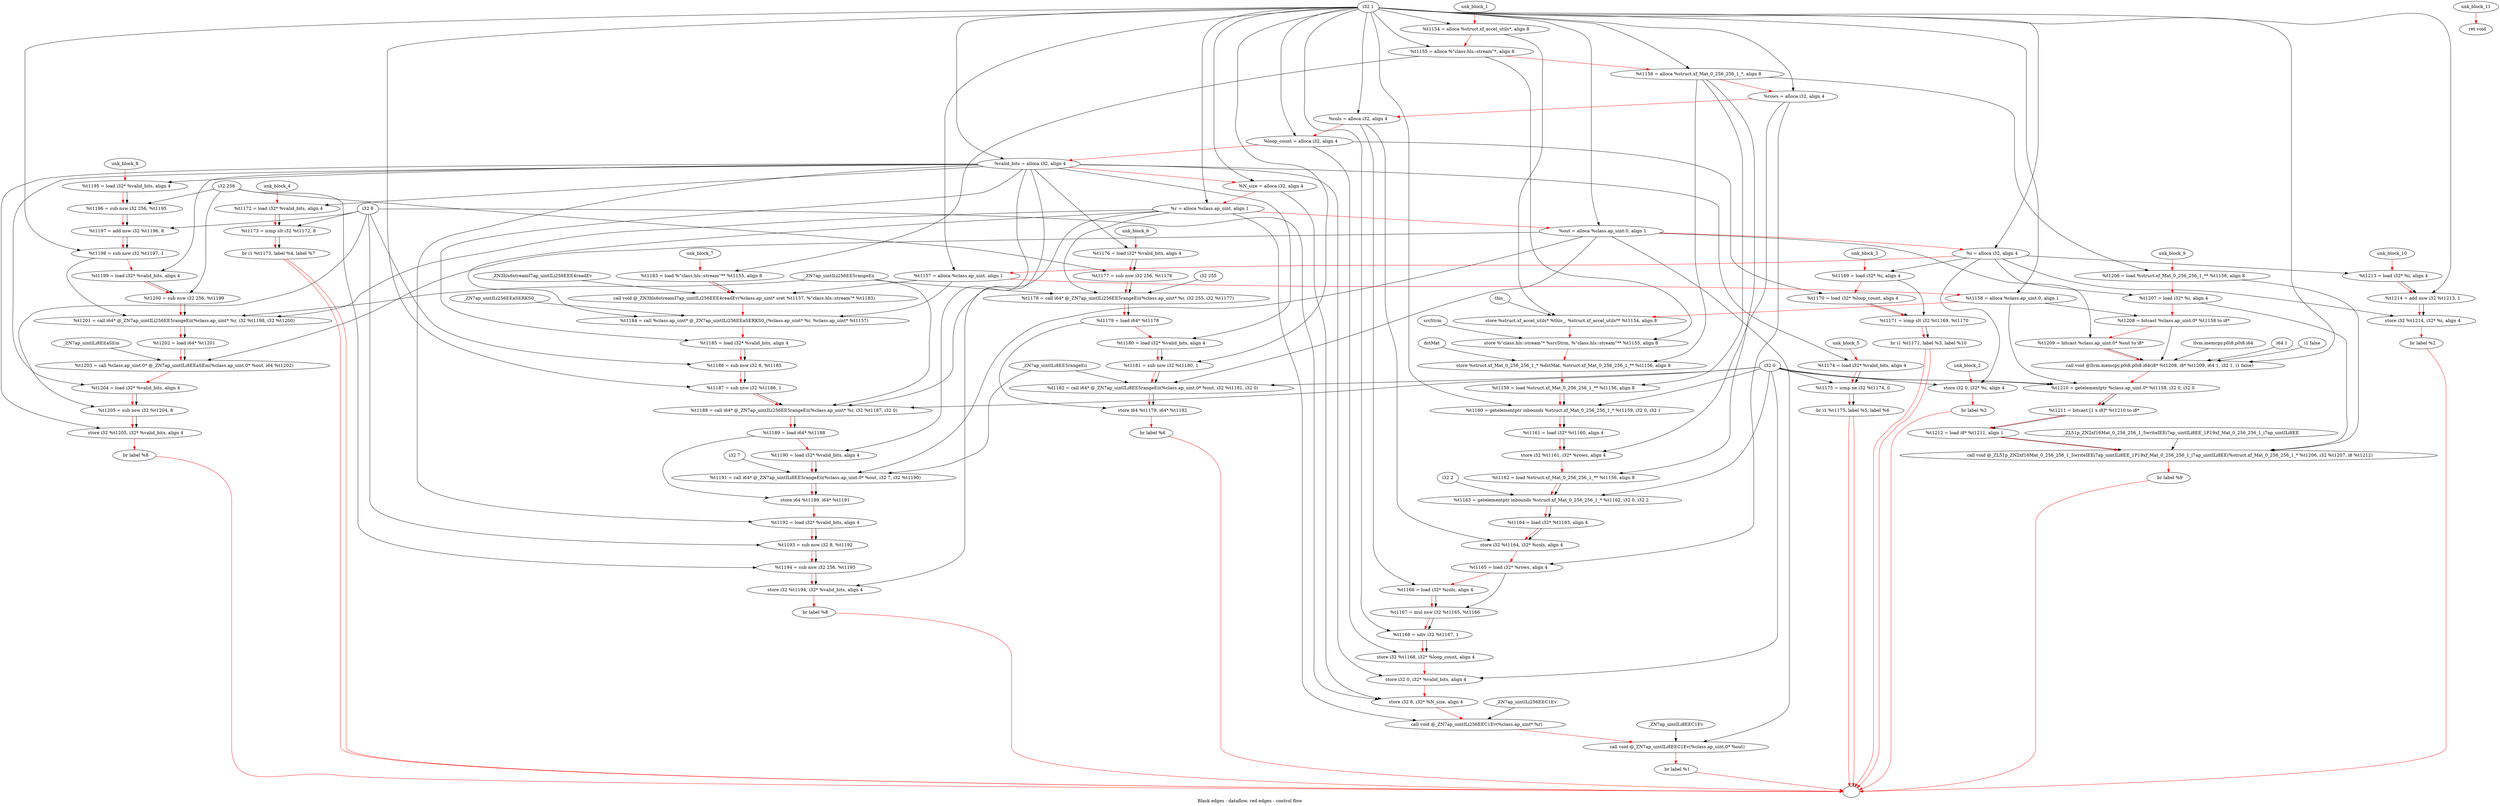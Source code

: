 digraph G {
compound=true
label="Black edges - dataflow, red edges - control flow"
"t1154" [label="  %t1154 = alloca %struct.xf_accel_utils*, align 8"]
"t1155" [label="  %t1155 = alloca %\"class.hls::stream\"*, align 8"]
"t1156" [label="  %t1156 = alloca %struct.xf_Mat_0_256_256_1_*, align 8"]
"rows" [label="  %rows = alloca i32, align 4"]
"cols" [label="  %cols = alloca i32, align 4"]
"loop_count" [label="  %loop_count = alloca i32, align 4"]
"valid_bits" [label="  %valid_bits = alloca i32, align 4"]
"N_size" [label="  %N_size = alloca i32, align 4"]
"r" [label="  %r = alloca %class.ap_uint, align 1"]
"out" [label="  %out = alloca %class.ap_uint.0, align 1"]
"i" [label="  %i = alloca i32, align 4"]
"t1157" [label="  %t1157 = alloca %class.ap_uint, align 1"]
"t1158" [label="  %t1158 = alloca %class.ap_uint.0, align 1"]
"_1" [label="  store %struct.xf_accel_utils* %this_, %struct.xf_accel_utils** %t1154, align 8"]
"_2" [label="  store %\"class.hls::stream\"* %srcStrm, %\"class.hls::stream\"** %t1155, align 8"]
"_3" [label="  store %struct.xf_Mat_0_256_256_1_* %dstMat, %struct.xf_Mat_0_256_256_1_** %t1156, align 8"]
"t1159" [label="  %t1159 = load %struct.xf_Mat_0_256_256_1_** %t1156, align 8"]
"t1160" [label="  %t1160 = getelementptr inbounds %struct.xf_Mat_0_256_256_1_* %t1159, i32 0, i32 1"]
"t1161" [label="  %t1161 = load i32* %t1160, align 4"]
"_4" [label="  store i32 %t1161, i32* %rows, align 4"]
"t1162" [label="  %t1162 = load %struct.xf_Mat_0_256_256_1_** %t1156, align 8"]
"t1163" [label="  %t1163 = getelementptr inbounds %struct.xf_Mat_0_256_256_1_* %t1162, i32 0, i32 2"]
"t1164" [label="  %t1164 = load i32* %t1163, align 4"]
"_5" [label="  store i32 %t1164, i32* %cols, align 4"]
"t1165" [label="  %t1165 = load i32* %rows, align 4"]
"t1166" [label="  %t1166 = load i32* %cols, align 4"]
"t1167" [label="  %t1167 = mul nsw i32 %t1165, %t1166"]
"t1168" [label="  %t1168 = sdiv i32 %t1167, 1"]
"_6" [label="  store i32 %t1168, i32* %loop_count, align 4"]
"_7" [label="  store i32 0, i32* %valid_bits, align 4"]
"_8" [label="  store i32 8, i32* %N_size, align 4"]
"_9" [label="  call void @_ZN7ap_uintILi256EEC1Ev(%class.ap_uint* %r)"]
"_10" [label="  call void @_ZN7ap_uintILi8EEC1Ev(%class.ap_uint.0* %out)"]
"_11" [label="  br label %1"]
"unk_block_1" -> "t1154"[color=red]
"i32 1" -> "t1154"
"t1154" -> "t1155"[color=red weight=2]
"i32 1" -> "t1155"
"t1155" -> "t1156"[color=red weight=2]
"i32 1" -> "t1156"
"t1156" -> "rows"[color=red weight=2]
"i32 1" -> "rows"
"rows" -> "cols"[color=red weight=2]
"i32 1" -> "cols"
"cols" -> "loop_count"[color=red weight=2]
"i32 1" -> "loop_count"
"loop_count" -> "valid_bits"[color=red weight=2]
"i32 1" -> "valid_bits"
"valid_bits" -> "N_size"[color=red weight=2]
"i32 1" -> "N_size"
"N_size" -> "r"[color=red weight=2]
"i32 1" -> "r"
"r" -> "out"[color=red weight=2]
"i32 1" -> "out"
"out" -> "i"[color=red weight=2]
"i32 1" -> "i"
"i" -> "t1157"[color=red weight=2]
"i32 1" -> "t1157"
"t1157" -> "t1158"[color=red weight=2]
"i32 1" -> "t1158"
"t1158" -> "_1"[color=red weight=2]
"this_" -> "_1"
"t1154" -> "_1"
"_1" -> "_2"[color=red weight=2]
"srcStrm" -> "_2"
"t1155" -> "_2"
"_2" -> "_3"[color=red weight=2]
"dstMat" -> "_3"
"t1156" -> "_3"
"_3" -> "t1159"[color=red weight=2]
"t1156" -> "t1159"
"t1159" -> "t1160"[color=red weight=2]
"t1159" -> "t1160"
"i32 0" -> "t1160"
"i32 1" -> "t1160"
"t1160" -> "t1161"[color=red weight=2]
"t1160" -> "t1161"
"t1161" -> "_4"[color=red weight=2]
"t1161" -> "_4"
"rows" -> "_4"
"_4" -> "t1162"[color=red weight=2]
"t1156" -> "t1162"
"t1162" -> "t1163"[color=red weight=2]
"t1162" -> "t1163"
"i32 0" -> "t1163"
"i32 2" -> "t1163"
"t1163" -> "t1164"[color=red weight=2]
"t1163" -> "t1164"
"t1164" -> "_5"[color=red weight=2]
"t1164" -> "_5"
"cols" -> "_5"
"_5" -> "t1165"[color=red weight=2]
"rows" -> "t1165"
"t1165" -> "t1166"[color=red weight=2]
"cols" -> "t1166"
"t1166" -> "t1167"[color=red weight=2]
"t1165" -> "t1167"
"t1166" -> "t1167"
"t1167" -> "t1168"[color=red weight=2]
"t1167" -> "t1168"
"i32 1" -> "t1168"
"t1168" -> "_6"[color=red weight=2]
"t1168" -> "_6"
"loop_count" -> "_6"
"_6" -> "_7"[color=red weight=2]
"i32 0" -> "_7"
"valid_bits" -> "_7"
"_7" -> "_8"[color=red weight=2]
"i32 8" -> "_8"
"N_size" -> "_8"
"_8" -> "_9"[color=red weight=2]
"r" -> "_9"
"_ZN7ap_uintILi256EEC1Ev" -> "_9"
"_9" -> "_10"[color=red weight=2]
"out" -> "_10"
"_ZN7ap_uintILi8EEC1Ev" -> "_10"
"_10" -> "_11"[color=red weight=2]
"_11" -> ""[color=red]

"_12" [label="  store i32 0, i32* %i, align 4"]
"_13" [label="  br label %2"]
"unk_block_2" -> "_12"[color=red]
"i32 0" -> "_12"
"i" -> "_12"
"_12" -> "_13"[color=red weight=2]
"_13" -> ""[color=red]

"t1169" [label="  %t1169 = load i32* %i, align 4"]
"t1170" [label="  %t1170 = load i32* %loop_count, align 4"]
"t1171" [label="  %t1171 = icmp slt i32 %t1169, %t1170"]
"_14" [label="  br i1 %t1171, label %3, label %10"]
"unk_block_3" -> "t1169"[color=red]
"i" -> "t1169"
"t1169" -> "t1170"[color=red weight=2]
"loop_count" -> "t1170"
"t1170" -> "t1171"[color=red weight=2]
"t1169" -> "t1171"
"t1170" -> "t1171"
"t1171" -> "_14"[color=red weight=2]
"t1171" -> "_14"
"_14" -> ""[color=red]
"_14" -> ""[color=red]

"t1172" [label="  %t1172 = load i32* %valid_bits, align 4"]
"t1173" [label="  %t1173 = icmp slt i32 %t1172, 8"]
"_15" [label="  br i1 %t1173, label %4, label %7"]
"unk_block_4" -> "t1172"[color=red]
"valid_bits" -> "t1172"
"t1172" -> "t1173"[color=red weight=2]
"t1172" -> "t1173"
"i32 8" -> "t1173"
"t1173" -> "_15"[color=red weight=2]
"t1173" -> "_15"
"_15" -> ""[color=red]
"_15" -> ""[color=red]

"t1174" [label="  %t1174 = load i32* %valid_bits, align 4"]
"t1175" [label="  %t1175 = icmp ne i32 %t1174, 0"]
"_16" [label="  br i1 %t1175, label %5, label %6"]
"unk_block_5" -> "t1174"[color=red]
"valid_bits" -> "t1174"
"t1174" -> "t1175"[color=red weight=2]
"t1174" -> "t1175"
"i32 0" -> "t1175"
"t1175" -> "_16"[color=red weight=2]
"t1175" -> "_16"
"_16" -> ""[color=red]
"_16" -> ""[color=red]

"t1176" [label="  %t1176 = load i32* %valid_bits, align 4"]
"t1177" [label="  %t1177 = sub nsw i32 256, %t1176"]
"t1178" [label="  %t1178 = call i64* @_ZN7ap_uintILi256EE5rangeEii(%class.ap_uint* %r, i32 255, i32 %t1177)"]
"t1179" [label="  %t1179 = load i64* %t1178"]
"t1180" [label="  %t1180 = load i32* %valid_bits, align 4"]
"t1181" [label="  %t1181 = sub nsw i32 %t1180, 1"]
"t1182" [label="  %t1182 = call i64* @_ZN7ap_uintILi8EE5rangeEii(%class.ap_uint.0* %out, i32 %t1181, i32 0)"]
"_17" [label="  store i64 %t1179, i64* %t1182"]
"_18" [label="  br label %6"]
"unk_block_6" -> "t1176"[color=red]
"valid_bits" -> "t1176"
"t1176" -> "t1177"[color=red weight=2]
"i32 256" -> "t1177"
"t1176" -> "t1177"
"t1177" -> "t1178"[color=red weight=2]
"r" -> "t1178"
"i32 255" -> "t1178"
"t1177" -> "t1178"
"_ZN7ap_uintILi256EE5rangeEii" -> "t1178"
"t1178" -> "t1179"[color=red weight=2]
"t1178" -> "t1179"
"t1179" -> "t1180"[color=red weight=2]
"valid_bits" -> "t1180"
"t1180" -> "t1181"[color=red weight=2]
"t1180" -> "t1181"
"i32 1" -> "t1181"
"t1181" -> "t1182"[color=red weight=2]
"out" -> "t1182"
"t1181" -> "t1182"
"i32 0" -> "t1182"
"_ZN7ap_uintILi8EE5rangeEii" -> "t1182"
"t1182" -> "_17"[color=red weight=2]
"t1179" -> "_17"
"t1182" -> "_17"
"_17" -> "_18"[color=red weight=2]
"_18" -> ""[color=red]

"t1183" [label="  %t1183 = load %\"class.hls::stream\"** %t1155, align 8"]
"_19" [label="  call void @_ZN3hls6streamI7ap_uintILi256EEE4readEv(%class.ap_uint* sret %t1157, %\"class.hls::stream\"* %t1183)"]
"t1184" [label="  %t1184 = call %class.ap_uint* @_ZN7ap_uintILi256EEaSERKS0_(%class.ap_uint* %r, %class.ap_uint* %t1157)"]
"t1185" [label="  %t1185 = load i32* %valid_bits, align 4"]
"t1186" [label="  %t1186 = sub nsw i32 8, %t1185"]
"t1187" [label="  %t1187 = sub nsw i32 %t1186, 1"]
"t1188" [label="  %t1188 = call i64* @_ZN7ap_uintILi256EE5rangeEii(%class.ap_uint* %r, i32 %t1187, i32 0)"]
"t1189" [label="  %t1189 = load i64* %t1188"]
"t1190" [label="  %t1190 = load i32* %valid_bits, align 4"]
"t1191" [label="  %t1191 = call i64* @_ZN7ap_uintILi8EE5rangeEii(%class.ap_uint.0* %out, i32 7, i32 %t1190)"]
"_20" [label="  store i64 %t1189, i64* %t1191"]
"t1192" [label="  %t1192 = load i32* %valid_bits, align 4"]
"t1193" [label="  %t1193 = sub nsw i32 8, %t1192"]
"t1194" [label="  %t1194 = sub nsw i32 256, %t1193"]
"_21" [label="  store i32 %t1194, i32* %valid_bits, align 4"]
"_22" [label="  br label %8"]
"unk_block_7" -> "t1183"[color=red]
"t1155" -> "t1183"
"t1183" -> "_19"[color=red weight=2]
"t1157" -> "_19"
"t1183" -> "_19"
"_ZN3hls6streamI7ap_uintILi256EEE4readEv" -> "_19"
"_19" -> "t1184"[color=red weight=2]
"r" -> "t1184"
"t1157" -> "t1184"
"_ZN7ap_uintILi256EEaSERKS0_" -> "t1184"
"t1184" -> "t1185"[color=red weight=2]
"valid_bits" -> "t1185"
"t1185" -> "t1186"[color=red weight=2]
"i32 8" -> "t1186"
"t1185" -> "t1186"
"t1186" -> "t1187"[color=red weight=2]
"t1186" -> "t1187"
"i32 1" -> "t1187"
"t1187" -> "t1188"[color=red weight=2]
"r" -> "t1188"
"t1187" -> "t1188"
"i32 0" -> "t1188"
"_ZN7ap_uintILi256EE5rangeEii" -> "t1188"
"t1188" -> "t1189"[color=red weight=2]
"t1188" -> "t1189"
"t1189" -> "t1190"[color=red weight=2]
"valid_bits" -> "t1190"
"t1190" -> "t1191"[color=red weight=2]
"out" -> "t1191"
"i32 7" -> "t1191"
"t1190" -> "t1191"
"_ZN7ap_uintILi8EE5rangeEii" -> "t1191"
"t1191" -> "_20"[color=red weight=2]
"t1189" -> "_20"
"t1191" -> "_20"
"_20" -> "t1192"[color=red weight=2]
"valid_bits" -> "t1192"
"t1192" -> "t1193"[color=red weight=2]
"i32 8" -> "t1193"
"t1192" -> "t1193"
"t1193" -> "t1194"[color=red weight=2]
"i32 256" -> "t1194"
"t1193" -> "t1194"
"t1194" -> "_21"[color=red weight=2]
"t1194" -> "_21"
"valid_bits" -> "_21"
"_21" -> "_22"[color=red weight=2]
"_22" -> ""[color=red]

"t1195" [label="  %t1195 = load i32* %valid_bits, align 4"]
"t1196" [label="  %t1196 = sub nsw i32 256, %t1195"]
"t1197" [label="  %t1197 = add nsw i32 %t1196, 8"]
"t1198" [label="  %t1198 = sub nsw i32 %t1197, 1"]
"t1199" [label="  %t1199 = load i32* %valid_bits, align 4"]
"t1200" [label="  %t1200 = sub nsw i32 256, %t1199"]
"t1201" [label="  %t1201 = call i64* @_ZN7ap_uintILi256EE5rangeEii(%class.ap_uint* %r, i32 %t1198, i32 %t1200)"]
"t1202" [label="  %t1202 = load i64* %t1201"]
"t1203" [label="  %t1203 = call %class.ap_uint.0* @_ZN7ap_uintILi8EEaSEm(%class.ap_uint.0* %out, i64 %t1202)"]
"t1204" [label="  %t1204 = load i32* %valid_bits, align 4"]
"t1205" [label="  %t1205 = sub nsw i32 %t1204, 8"]
"_23" [label="  store i32 %t1205, i32* %valid_bits, align 4"]
"_24" [label="  br label %8"]
"unk_block_8" -> "t1195"[color=red]
"valid_bits" -> "t1195"
"t1195" -> "t1196"[color=red weight=2]
"i32 256" -> "t1196"
"t1195" -> "t1196"
"t1196" -> "t1197"[color=red weight=2]
"t1196" -> "t1197"
"i32 8" -> "t1197"
"t1197" -> "t1198"[color=red weight=2]
"t1197" -> "t1198"
"i32 1" -> "t1198"
"t1198" -> "t1199"[color=red weight=2]
"valid_bits" -> "t1199"
"t1199" -> "t1200"[color=red weight=2]
"i32 256" -> "t1200"
"t1199" -> "t1200"
"t1200" -> "t1201"[color=red weight=2]
"r" -> "t1201"
"t1198" -> "t1201"
"t1200" -> "t1201"
"_ZN7ap_uintILi256EE5rangeEii" -> "t1201"
"t1201" -> "t1202"[color=red weight=2]
"t1201" -> "t1202"
"t1202" -> "t1203"[color=red weight=2]
"out" -> "t1203"
"t1202" -> "t1203"
"_ZN7ap_uintILi8EEaSEm" -> "t1203"
"t1203" -> "t1204"[color=red weight=2]
"valid_bits" -> "t1204"
"t1204" -> "t1205"[color=red weight=2]
"t1204" -> "t1205"
"i32 8" -> "t1205"
"t1205" -> "_23"[color=red weight=2]
"t1205" -> "_23"
"valid_bits" -> "_23"
"_23" -> "_24"[color=red weight=2]
"_24" -> ""[color=red]

"t1206" [label="  %t1206 = load %struct.xf_Mat_0_256_256_1_** %t1156, align 8"]
"t1207" [label="  %t1207 = load i32* %i, align 4"]
"t1208" [label="  %t1208 = bitcast %class.ap_uint.0* %t1158 to i8*"]
"t1209" [label="  %t1209 = bitcast %class.ap_uint.0* %out to i8*"]
"_25" [label="  call void @llvm.memcpy.p0i8.p0i8.i64(i8* %t1208, i8* %t1209, i64 1, i32 1, i1 false)"]
"t1210" [label="  %t1210 = getelementptr %class.ap_uint.0* %t1158, i32 0, i32 0"]
"t1211" [label="  %t1211 = bitcast [1 x i8]* %t1210 to i8*"]
"t1212" [label="  %t1212 = load i8* %t1211, align 1"]
"_26" [label="  call void @_ZL51p_ZN2xf16Mat_0_256_256_1_5writeIEEi7ap_uintILi8EE_1P19xf_Mat_0_256_256_1_i7ap_uintILi8EE(%struct.xf_Mat_0_256_256_1_* %t1206, i32 %t1207, i8 %t1212)"]
"_27" [label="  br label %9"]
"unk_block_9" -> "t1206"[color=red]
"t1156" -> "t1206"
"t1206" -> "t1207"[color=red weight=2]
"i" -> "t1207"
"t1207" -> "t1208"[color=red weight=2]
"t1158" -> "t1208"
"t1208" -> "t1209"[color=red weight=2]
"out" -> "t1209"
"t1209" -> "_25"[color=red weight=2]
"t1208" -> "_25"
"t1209" -> "_25"
"i64 1" -> "_25"
"i32 1" -> "_25"
"i1 false" -> "_25"
"llvm.memcpy.p0i8.p0i8.i64" -> "_25"
"_25" -> "t1210"[color=red weight=2]
"t1158" -> "t1210"
"i32 0" -> "t1210"
"i32 0" -> "t1210"
"t1210" -> "t1211"[color=red weight=2]
"t1210" -> "t1211"
"t1211" -> "t1212"[color=red weight=2]
"t1211" -> "t1212"
"t1212" -> "_26"[color=red weight=2]
"t1206" -> "_26"
"t1207" -> "_26"
"t1212" -> "_26"
"_ZL51p_ZN2xf16Mat_0_256_256_1_5writeIEEi7ap_uintILi8EE_1P19xf_Mat_0_256_256_1_i7ap_uintILi8EE" -> "_26"
"_26" -> "_27"[color=red weight=2]
"_27" -> ""[color=red]

"t1213" [label="  %t1213 = load i32* %i, align 4"]
"t1214" [label="  %t1214 = add nsw i32 %t1213, 1"]
"_28" [label="  store i32 %t1214, i32* %i, align 4"]
"_29" [label="  br label %2"]
"unk_block_10" -> "t1213"[color=red]
"i" -> "t1213"
"t1213" -> "t1214"[color=red weight=2]
"t1213" -> "t1214"
"i32 1" -> "t1214"
"t1214" -> "_28"[color=red weight=2]
"t1214" -> "_28"
"i" -> "_28"
"_28" -> "_29"[color=red weight=2]
"_29" -> ""[color=red]

"_30" [label="  ret void"]
"unk_block_11" -> "_30"[color=red]

}
